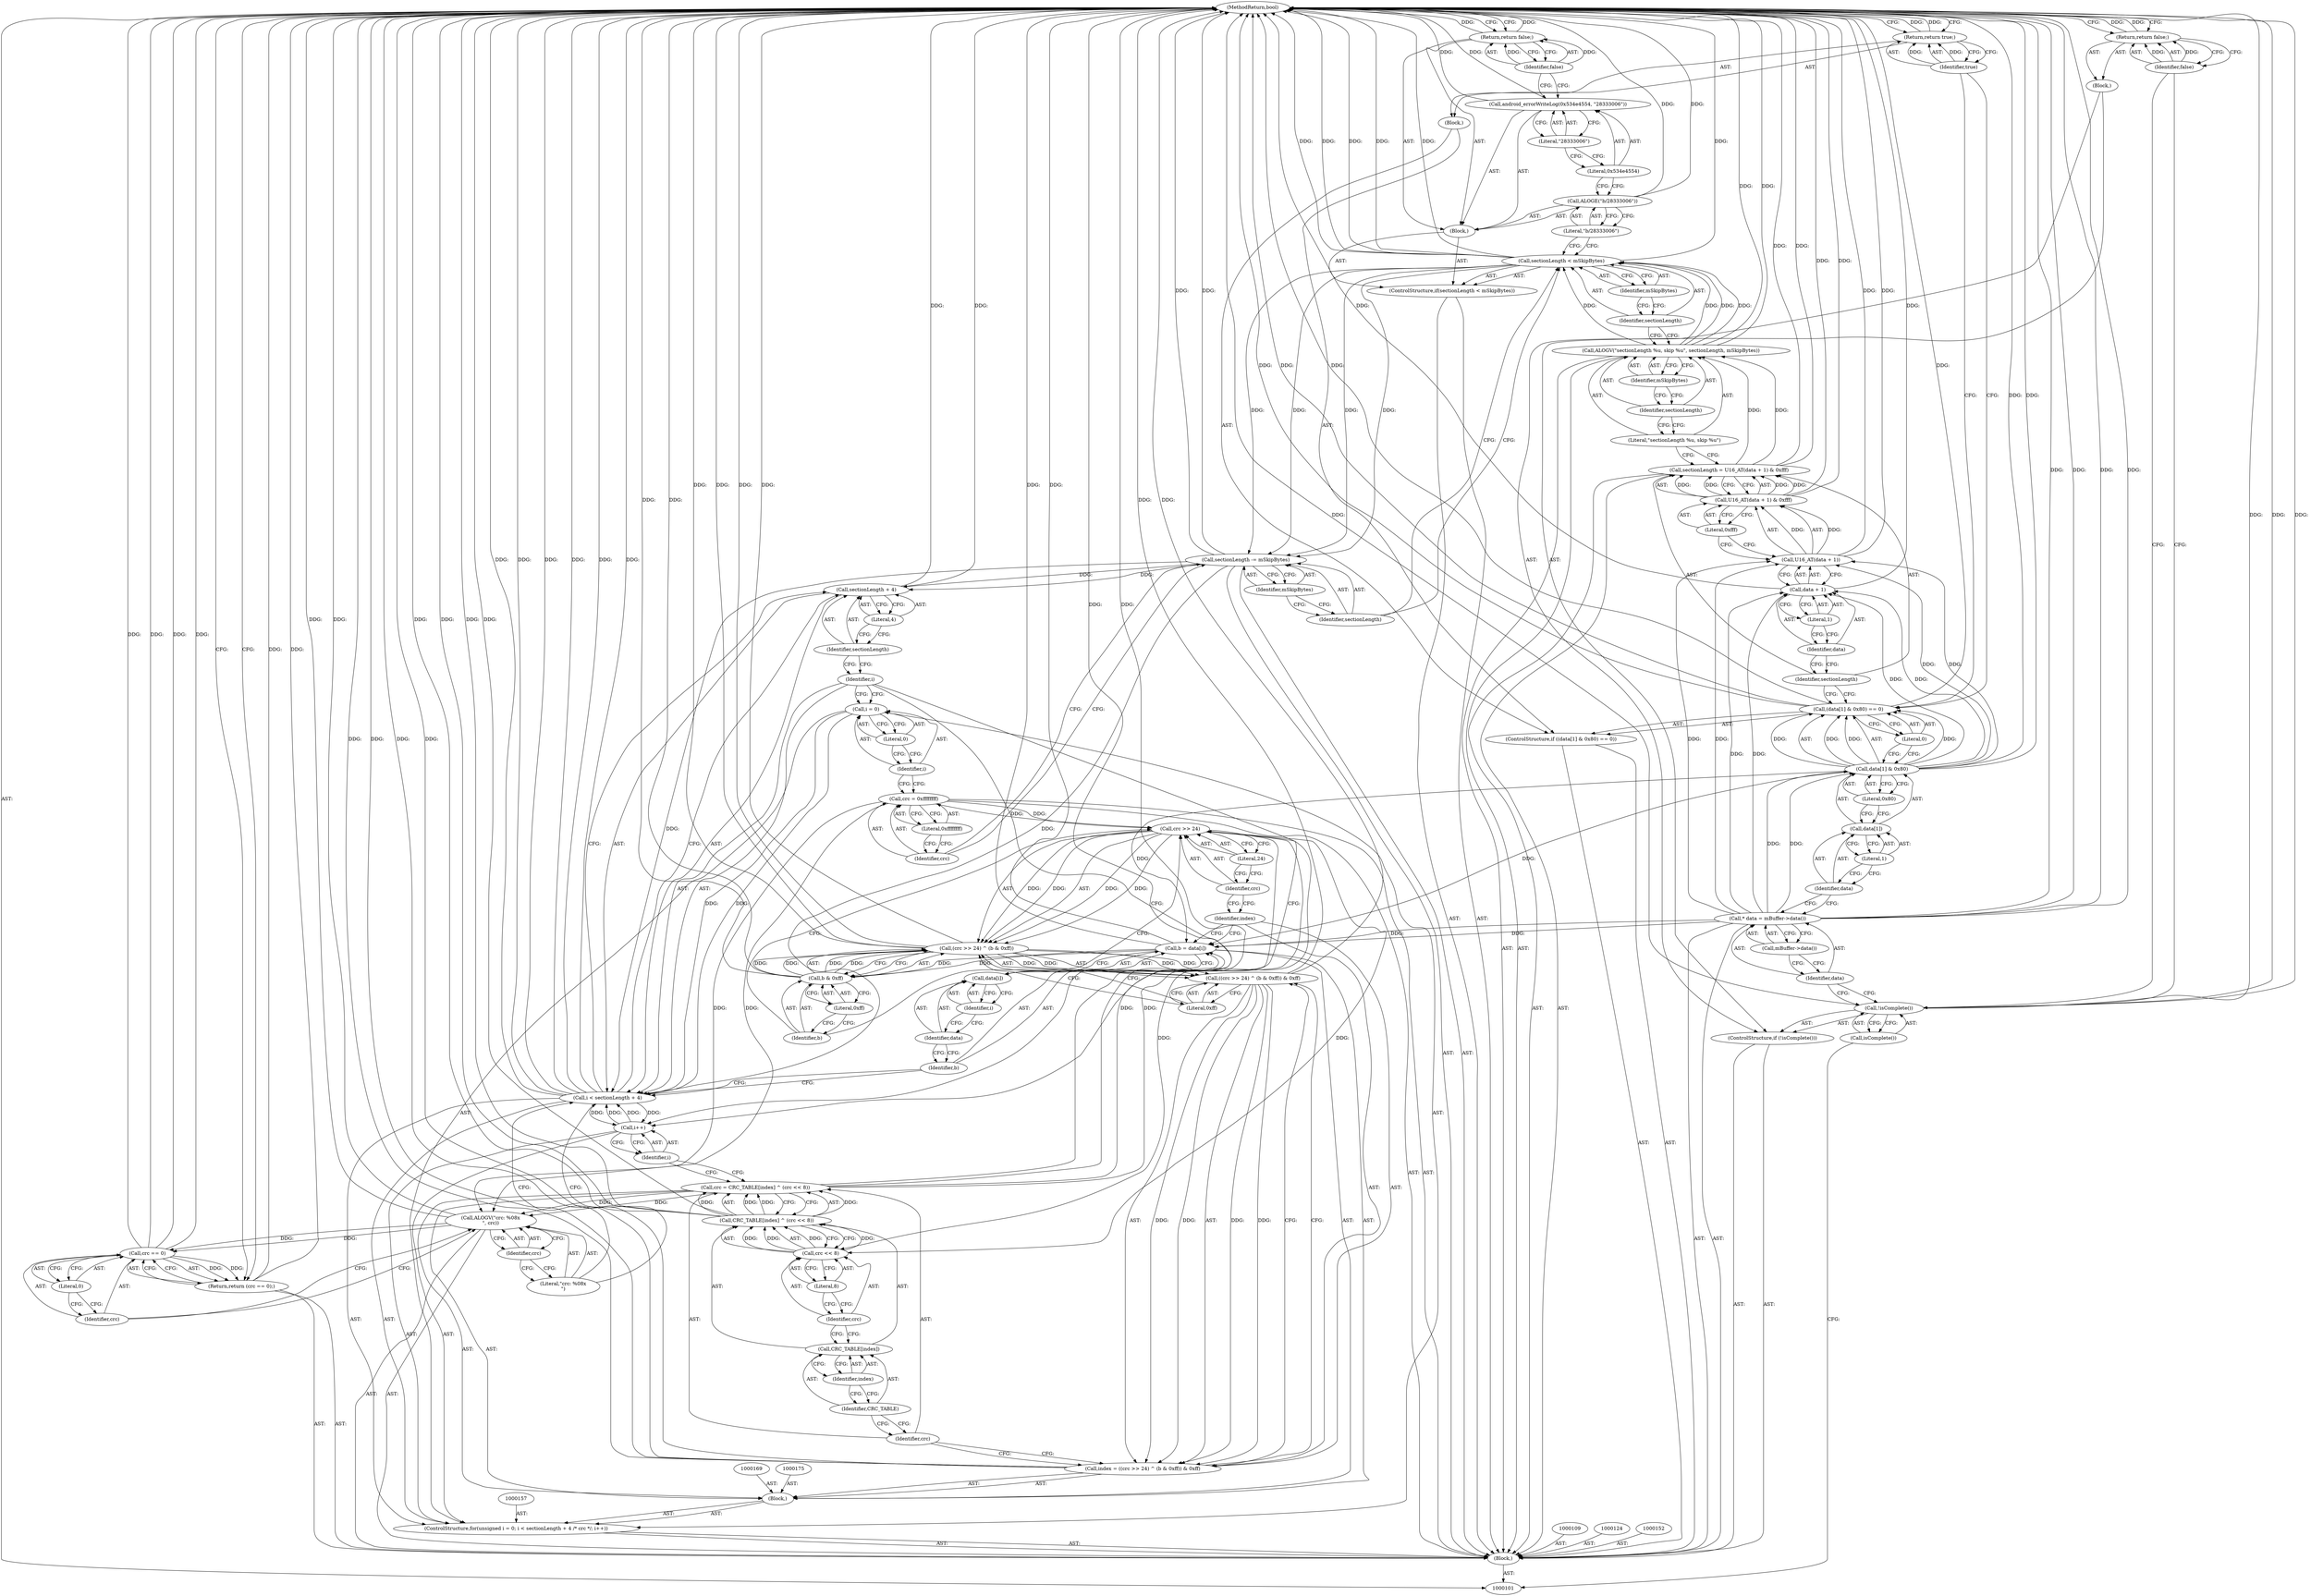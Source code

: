 digraph "0_Android_4f236c532039a61f0cf681d2e3c6e022911bbb5c" {
"1000203" [label="(MethodReturn,bool)"];
"1000102" [label="(Block,)"];
"1000125" [label="(Call,sectionLength = U16_AT(data + 1) & 0xfff)"];
"1000126" [label="(Identifier,sectionLength)"];
"1000127" [label="(Call,U16_AT(data + 1) & 0xfff)"];
"1000128" [label="(Call,U16_AT(data + 1))"];
"1000129" [label="(Call,data + 1)"];
"1000130" [label="(Identifier,data)"];
"1000131" [label="(Literal,1)"];
"1000132" [label="(Literal,0xfff)"];
"1000134" [label="(Literal,\"sectionLength %u, skip %u\")"];
"1000135" [label="(Identifier,sectionLength)"];
"1000133" [label="(Call,ALOGV(\"sectionLength %u, skip %u\", sectionLength, mSkipBytes))"];
"1000136" [label="(Identifier,mSkipBytes)"];
"1000140" [label="(Identifier,mSkipBytes)"];
"1000141" [label="(Block,)"];
"1000137" [label="(ControlStructure,if(sectionLength < mSkipBytes))"];
"1000138" [label="(Call,sectionLength < mSkipBytes)"];
"1000139" [label="(Identifier,sectionLength)"];
"1000143" [label="(Literal,\"b/28333006\")"];
"1000142" [label="(Call,ALOGE(\"b/28333006\"))"];
"1000145" [label="(Literal,0x534e4554)"];
"1000146" [label="(Literal,\"28333006\")"];
"1000144" [label="(Call,android_errorWriteLog(0x534e4554, \"28333006\"))"];
"1000148" [label="(Identifier,false)"];
"1000147" [label="(Return,return false;)"];
"1000103" [label="(ControlStructure,if (!isComplete()))"];
"1000106" [label="(Block,)"];
"1000104" [label="(Call,!isComplete())"];
"1000105" [label="(Call,isComplete())"];
"1000151" [label="(Identifier,mSkipBytes)"];
"1000149" [label="(Call,sectionLength -= mSkipBytes)"];
"1000150" [label="(Identifier,sectionLength)"];
"1000153" [label="(Call,crc = 0xffffffff)"];
"1000154" [label="(Identifier,crc)"];
"1000155" [label="(Literal,0xffffffff)"];
"1000156" [label="(ControlStructure,for(unsigned i = 0; i < sectionLength + 4 /* crc */; i++))"];
"1000158" [label="(Call,i = 0)"];
"1000159" [label="(Identifier,i)"];
"1000160" [label="(Literal,0)"];
"1000161" [label="(Call,i < sectionLength + 4)"];
"1000162" [label="(Identifier,i)"];
"1000163" [label="(Call,sectionLength + 4)"];
"1000164" [label="(Identifier,sectionLength)"];
"1000165" [label="(Literal,4)"];
"1000166" [label="(Call,i++)"];
"1000167" [label="(Identifier,i)"];
"1000172" [label="(Call,data[i])"];
"1000173" [label="(Identifier,data)"];
"1000174" [label="(Identifier,i)"];
"1000170" [label="(Call,b = data[i])"];
"1000171" [label="(Identifier,b)"];
"1000168" [label="(Block,)"];
"1000178" [label="(Call,((crc >> 24) ^ (b & 0xff)) & 0xff)"];
"1000179" [label="(Call,(crc >> 24) ^ (b & 0xff))"];
"1000180" [label="(Call,crc >> 24)"];
"1000181" [label="(Identifier,crc)"];
"1000182" [label="(Literal,24)"];
"1000183" [label="(Call,b & 0xff)"];
"1000184" [label="(Identifier,b)"];
"1000185" [label="(Literal,0xff)"];
"1000186" [label="(Literal,0xff)"];
"1000176" [label="(Call,index = ((crc >> 24) ^ (b & 0xff)) & 0xff)"];
"1000177" [label="(Identifier,index)"];
"1000189" [label="(Call,CRC_TABLE[index] ^ (crc << 8))"];
"1000190" [label="(Call,CRC_TABLE[index])"];
"1000191" [label="(Identifier,CRC_TABLE)"];
"1000192" [label="(Identifier,index)"];
"1000193" [label="(Call,crc << 8)"];
"1000194" [label="(Identifier,crc)"];
"1000195" [label="(Literal,8)"];
"1000187" [label="(Call,crc = CRC_TABLE[index] ^ (crc << 8))"];
"1000188" [label="(Identifier,crc)"];
"1000107" [label="(Return,return false;)"];
"1000108" [label="(Identifier,false)"];
"1000197" [label="(Literal,\"crc: %08x\n\")"];
"1000198" [label="(Identifier,crc)"];
"1000196" [label="(Call,ALOGV(\"crc: %08x\n\", crc))"];
"1000199" [label="(Return,return (crc == 0);)"];
"1000202" [label="(Literal,0)"];
"1000200" [label="(Call,crc == 0)"];
"1000201" [label="(Identifier,crc)"];
"1000111" [label="(Identifier,data)"];
"1000112" [label="(Call,mBuffer->data())"];
"1000110" [label="(Call,* data = mBuffer->data())"];
"1000113" [label="(ControlStructure,if ((data[1] & 0x80) == 0))"];
"1000118" [label="(Literal,1)"];
"1000119" [label="(Literal,0x80)"];
"1000120" [label="(Literal,0)"];
"1000121" [label="(Block,)"];
"1000114" [label="(Call,(data[1] & 0x80) == 0)"];
"1000115" [label="(Call,data[1] & 0x80)"];
"1000116" [label="(Call,data[1])"];
"1000117" [label="(Identifier,data)"];
"1000122" [label="(Return,return true;)"];
"1000123" [label="(Identifier,true)"];
"1000203" -> "1000101"  [label="AST: "];
"1000203" -> "1000107"  [label="CFG: "];
"1000203" -> "1000122"  [label="CFG: "];
"1000203" -> "1000147"  [label="CFG: "];
"1000203" -> "1000199"  [label="CFG: "];
"1000147" -> "1000203"  [label="DDG: "];
"1000122" -> "1000203"  [label="DDG: "];
"1000176" -> "1000203"  [label="DDG: "];
"1000176" -> "1000203"  [label="DDG: "];
"1000149" -> "1000203"  [label="DDG: "];
"1000189" -> "1000203"  [label="DDG: "];
"1000189" -> "1000203"  [label="DDG: "];
"1000200" -> "1000203"  [label="DDG: "];
"1000200" -> "1000203"  [label="DDG: "];
"1000104" -> "1000203"  [label="DDG: "];
"1000104" -> "1000203"  [label="DDG: "];
"1000138" -> "1000203"  [label="DDG: "];
"1000138" -> "1000203"  [label="DDG: "];
"1000138" -> "1000203"  [label="DDG: "];
"1000129" -> "1000203"  [label="DDG: "];
"1000163" -> "1000203"  [label="DDG: "];
"1000170" -> "1000203"  [label="DDG: "];
"1000142" -> "1000203"  [label="DDG: "];
"1000178" -> "1000203"  [label="DDG: "];
"1000114" -> "1000203"  [label="DDG: "];
"1000114" -> "1000203"  [label="DDG: "];
"1000187" -> "1000203"  [label="DDG: "];
"1000183" -> "1000203"  [label="DDG: "];
"1000128" -> "1000203"  [label="DDG: "];
"1000144" -> "1000203"  [label="DDG: "];
"1000179" -> "1000203"  [label="DDG: "];
"1000179" -> "1000203"  [label="DDG: "];
"1000125" -> "1000203"  [label="DDG: "];
"1000133" -> "1000203"  [label="DDG: "];
"1000110" -> "1000203"  [label="DDG: "];
"1000110" -> "1000203"  [label="DDG: "];
"1000127" -> "1000203"  [label="DDG: "];
"1000161" -> "1000203"  [label="DDG: "];
"1000161" -> "1000203"  [label="DDG: "];
"1000161" -> "1000203"  [label="DDG: "];
"1000196" -> "1000203"  [label="DDG: "];
"1000115" -> "1000203"  [label="DDG: "];
"1000199" -> "1000203"  [label="DDG: "];
"1000107" -> "1000203"  [label="DDG: "];
"1000102" -> "1000101"  [label="AST: "];
"1000103" -> "1000102"  [label="AST: "];
"1000109" -> "1000102"  [label="AST: "];
"1000110" -> "1000102"  [label="AST: "];
"1000113" -> "1000102"  [label="AST: "];
"1000124" -> "1000102"  [label="AST: "];
"1000125" -> "1000102"  [label="AST: "];
"1000133" -> "1000102"  [label="AST: "];
"1000137" -> "1000102"  [label="AST: "];
"1000149" -> "1000102"  [label="AST: "];
"1000152" -> "1000102"  [label="AST: "];
"1000153" -> "1000102"  [label="AST: "];
"1000156" -> "1000102"  [label="AST: "];
"1000196" -> "1000102"  [label="AST: "];
"1000199" -> "1000102"  [label="AST: "];
"1000125" -> "1000102"  [label="AST: "];
"1000125" -> "1000127"  [label="CFG: "];
"1000126" -> "1000125"  [label="AST: "];
"1000127" -> "1000125"  [label="AST: "];
"1000134" -> "1000125"  [label="CFG: "];
"1000125" -> "1000203"  [label="DDG: "];
"1000127" -> "1000125"  [label="DDG: "];
"1000127" -> "1000125"  [label="DDG: "];
"1000125" -> "1000133"  [label="DDG: "];
"1000126" -> "1000125"  [label="AST: "];
"1000126" -> "1000114"  [label="CFG: "];
"1000130" -> "1000126"  [label="CFG: "];
"1000127" -> "1000125"  [label="AST: "];
"1000127" -> "1000132"  [label="CFG: "];
"1000128" -> "1000127"  [label="AST: "];
"1000132" -> "1000127"  [label="AST: "];
"1000125" -> "1000127"  [label="CFG: "];
"1000127" -> "1000203"  [label="DDG: "];
"1000127" -> "1000125"  [label="DDG: "];
"1000127" -> "1000125"  [label="DDG: "];
"1000128" -> "1000127"  [label="DDG: "];
"1000128" -> "1000127"  [label="AST: "];
"1000128" -> "1000129"  [label="CFG: "];
"1000129" -> "1000128"  [label="AST: "];
"1000132" -> "1000128"  [label="CFG: "];
"1000128" -> "1000203"  [label="DDG: "];
"1000128" -> "1000127"  [label="DDG: "];
"1000110" -> "1000128"  [label="DDG: "];
"1000115" -> "1000128"  [label="DDG: "];
"1000129" -> "1000128"  [label="AST: "];
"1000129" -> "1000131"  [label="CFG: "];
"1000130" -> "1000129"  [label="AST: "];
"1000131" -> "1000129"  [label="AST: "];
"1000128" -> "1000129"  [label="CFG: "];
"1000129" -> "1000203"  [label="DDG: "];
"1000110" -> "1000129"  [label="DDG: "];
"1000115" -> "1000129"  [label="DDG: "];
"1000130" -> "1000129"  [label="AST: "];
"1000130" -> "1000126"  [label="CFG: "];
"1000131" -> "1000130"  [label="CFG: "];
"1000131" -> "1000129"  [label="AST: "];
"1000131" -> "1000130"  [label="CFG: "];
"1000129" -> "1000131"  [label="CFG: "];
"1000132" -> "1000127"  [label="AST: "];
"1000132" -> "1000128"  [label="CFG: "];
"1000127" -> "1000132"  [label="CFG: "];
"1000134" -> "1000133"  [label="AST: "];
"1000134" -> "1000125"  [label="CFG: "];
"1000135" -> "1000134"  [label="CFG: "];
"1000135" -> "1000133"  [label="AST: "];
"1000135" -> "1000134"  [label="CFG: "];
"1000136" -> "1000135"  [label="CFG: "];
"1000133" -> "1000102"  [label="AST: "];
"1000133" -> "1000136"  [label="CFG: "];
"1000134" -> "1000133"  [label="AST: "];
"1000135" -> "1000133"  [label="AST: "];
"1000136" -> "1000133"  [label="AST: "];
"1000139" -> "1000133"  [label="CFG: "];
"1000133" -> "1000203"  [label="DDG: "];
"1000125" -> "1000133"  [label="DDG: "];
"1000133" -> "1000138"  [label="DDG: "];
"1000133" -> "1000138"  [label="DDG: "];
"1000136" -> "1000133"  [label="AST: "];
"1000136" -> "1000135"  [label="CFG: "];
"1000133" -> "1000136"  [label="CFG: "];
"1000140" -> "1000138"  [label="AST: "];
"1000140" -> "1000139"  [label="CFG: "];
"1000138" -> "1000140"  [label="CFG: "];
"1000141" -> "1000137"  [label="AST: "];
"1000142" -> "1000141"  [label="AST: "];
"1000144" -> "1000141"  [label="AST: "];
"1000147" -> "1000141"  [label="AST: "];
"1000137" -> "1000102"  [label="AST: "];
"1000138" -> "1000137"  [label="AST: "];
"1000141" -> "1000137"  [label="AST: "];
"1000138" -> "1000137"  [label="AST: "];
"1000138" -> "1000140"  [label="CFG: "];
"1000139" -> "1000138"  [label="AST: "];
"1000140" -> "1000138"  [label="AST: "];
"1000143" -> "1000138"  [label="CFG: "];
"1000150" -> "1000138"  [label="CFG: "];
"1000138" -> "1000203"  [label="DDG: "];
"1000138" -> "1000203"  [label="DDG: "];
"1000138" -> "1000203"  [label="DDG: "];
"1000133" -> "1000138"  [label="DDG: "];
"1000133" -> "1000138"  [label="DDG: "];
"1000138" -> "1000149"  [label="DDG: "];
"1000138" -> "1000149"  [label="DDG: "];
"1000139" -> "1000138"  [label="AST: "];
"1000139" -> "1000133"  [label="CFG: "];
"1000140" -> "1000139"  [label="CFG: "];
"1000143" -> "1000142"  [label="AST: "];
"1000143" -> "1000138"  [label="CFG: "];
"1000142" -> "1000143"  [label="CFG: "];
"1000142" -> "1000141"  [label="AST: "];
"1000142" -> "1000143"  [label="CFG: "];
"1000143" -> "1000142"  [label="AST: "];
"1000145" -> "1000142"  [label="CFG: "];
"1000142" -> "1000203"  [label="DDG: "];
"1000145" -> "1000144"  [label="AST: "];
"1000145" -> "1000142"  [label="CFG: "];
"1000146" -> "1000145"  [label="CFG: "];
"1000146" -> "1000144"  [label="AST: "];
"1000146" -> "1000145"  [label="CFG: "];
"1000144" -> "1000146"  [label="CFG: "];
"1000144" -> "1000141"  [label="AST: "];
"1000144" -> "1000146"  [label="CFG: "];
"1000145" -> "1000144"  [label="AST: "];
"1000146" -> "1000144"  [label="AST: "];
"1000148" -> "1000144"  [label="CFG: "];
"1000144" -> "1000203"  [label="DDG: "];
"1000148" -> "1000147"  [label="AST: "];
"1000148" -> "1000144"  [label="CFG: "];
"1000147" -> "1000148"  [label="CFG: "];
"1000148" -> "1000147"  [label="DDG: "];
"1000147" -> "1000141"  [label="AST: "];
"1000147" -> "1000148"  [label="CFG: "];
"1000148" -> "1000147"  [label="AST: "];
"1000203" -> "1000147"  [label="CFG: "];
"1000147" -> "1000203"  [label="DDG: "];
"1000148" -> "1000147"  [label="DDG: "];
"1000103" -> "1000102"  [label="AST: "];
"1000104" -> "1000103"  [label="AST: "];
"1000106" -> "1000103"  [label="AST: "];
"1000106" -> "1000103"  [label="AST: "];
"1000107" -> "1000106"  [label="AST: "];
"1000104" -> "1000103"  [label="AST: "];
"1000104" -> "1000105"  [label="CFG: "];
"1000105" -> "1000104"  [label="AST: "];
"1000108" -> "1000104"  [label="CFG: "];
"1000111" -> "1000104"  [label="CFG: "];
"1000104" -> "1000203"  [label="DDG: "];
"1000104" -> "1000203"  [label="DDG: "];
"1000105" -> "1000104"  [label="AST: "];
"1000105" -> "1000101"  [label="CFG: "];
"1000104" -> "1000105"  [label="CFG: "];
"1000151" -> "1000149"  [label="AST: "];
"1000151" -> "1000150"  [label="CFG: "];
"1000149" -> "1000151"  [label="CFG: "];
"1000149" -> "1000102"  [label="AST: "];
"1000149" -> "1000151"  [label="CFG: "];
"1000150" -> "1000149"  [label="AST: "];
"1000151" -> "1000149"  [label="AST: "];
"1000154" -> "1000149"  [label="CFG: "];
"1000149" -> "1000203"  [label="DDG: "];
"1000138" -> "1000149"  [label="DDG: "];
"1000138" -> "1000149"  [label="DDG: "];
"1000149" -> "1000161"  [label="DDG: "];
"1000149" -> "1000163"  [label="DDG: "];
"1000150" -> "1000149"  [label="AST: "];
"1000150" -> "1000138"  [label="CFG: "];
"1000151" -> "1000150"  [label="CFG: "];
"1000153" -> "1000102"  [label="AST: "];
"1000153" -> "1000155"  [label="CFG: "];
"1000154" -> "1000153"  [label="AST: "];
"1000155" -> "1000153"  [label="AST: "];
"1000159" -> "1000153"  [label="CFG: "];
"1000153" -> "1000180"  [label="DDG: "];
"1000153" -> "1000196"  [label="DDG: "];
"1000154" -> "1000153"  [label="AST: "];
"1000154" -> "1000149"  [label="CFG: "];
"1000155" -> "1000154"  [label="CFG: "];
"1000155" -> "1000153"  [label="AST: "];
"1000155" -> "1000154"  [label="CFG: "];
"1000153" -> "1000155"  [label="CFG: "];
"1000156" -> "1000102"  [label="AST: "];
"1000157" -> "1000156"  [label="AST: "];
"1000158" -> "1000156"  [label="AST: "];
"1000161" -> "1000156"  [label="AST: "];
"1000166" -> "1000156"  [label="AST: "];
"1000168" -> "1000156"  [label="AST: "];
"1000158" -> "1000156"  [label="AST: "];
"1000158" -> "1000160"  [label="CFG: "];
"1000159" -> "1000158"  [label="AST: "];
"1000160" -> "1000158"  [label="AST: "];
"1000162" -> "1000158"  [label="CFG: "];
"1000158" -> "1000161"  [label="DDG: "];
"1000159" -> "1000158"  [label="AST: "];
"1000159" -> "1000153"  [label="CFG: "];
"1000160" -> "1000159"  [label="CFG: "];
"1000160" -> "1000158"  [label="AST: "];
"1000160" -> "1000159"  [label="CFG: "];
"1000158" -> "1000160"  [label="CFG: "];
"1000161" -> "1000156"  [label="AST: "];
"1000161" -> "1000163"  [label="CFG: "];
"1000162" -> "1000161"  [label="AST: "];
"1000163" -> "1000161"  [label="AST: "];
"1000171" -> "1000161"  [label="CFG: "];
"1000197" -> "1000161"  [label="CFG: "];
"1000161" -> "1000203"  [label="DDG: "];
"1000161" -> "1000203"  [label="DDG: "];
"1000161" -> "1000203"  [label="DDG: "];
"1000158" -> "1000161"  [label="DDG: "];
"1000166" -> "1000161"  [label="DDG: "];
"1000149" -> "1000161"  [label="DDG: "];
"1000161" -> "1000166"  [label="DDG: "];
"1000162" -> "1000161"  [label="AST: "];
"1000162" -> "1000158"  [label="CFG: "];
"1000162" -> "1000166"  [label="CFG: "];
"1000164" -> "1000162"  [label="CFG: "];
"1000163" -> "1000161"  [label="AST: "];
"1000163" -> "1000165"  [label="CFG: "];
"1000164" -> "1000163"  [label="AST: "];
"1000165" -> "1000163"  [label="AST: "];
"1000161" -> "1000163"  [label="CFG: "];
"1000163" -> "1000203"  [label="DDG: "];
"1000149" -> "1000163"  [label="DDG: "];
"1000164" -> "1000163"  [label="AST: "];
"1000164" -> "1000162"  [label="CFG: "];
"1000165" -> "1000164"  [label="CFG: "];
"1000165" -> "1000163"  [label="AST: "];
"1000165" -> "1000164"  [label="CFG: "];
"1000163" -> "1000165"  [label="CFG: "];
"1000166" -> "1000156"  [label="AST: "];
"1000166" -> "1000167"  [label="CFG: "];
"1000167" -> "1000166"  [label="AST: "];
"1000162" -> "1000166"  [label="CFG: "];
"1000166" -> "1000161"  [label="DDG: "];
"1000161" -> "1000166"  [label="DDG: "];
"1000167" -> "1000166"  [label="AST: "];
"1000167" -> "1000187"  [label="CFG: "];
"1000166" -> "1000167"  [label="CFG: "];
"1000172" -> "1000170"  [label="AST: "];
"1000172" -> "1000174"  [label="CFG: "];
"1000173" -> "1000172"  [label="AST: "];
"1000174" -> "1000172"  [label="AST: "];
"1000170" -> "1000172"  [label="CFG: "];
"1000173" -> "1000172"  [label="AST: "];
"1000173" -> "1000171"  [label="CFG: "];
"1000174" -> "1000173"  [label="CFG: "];
"1000174" -> "1000172"  [label="AST: "];
"1000174" -> "1000173"  [label="CFG: "];
"1000172" -> "1000174"  [label="CFG: "];
"1000170" -> "1000168"  [label="AST: "];
"1000170" -> "1000172"  [label="CFG: "];
"1000171" -> "1000170"  [label="AST: "];
"1000172" -> "1000170"  [label="AST: "];
"1000177" -> "1000170"  [label="CFG: "];
"1000170" -> "1000203"  [label="DDG: "];
"1000110" -> "1000170"  [label="DDG: "];
"1000115" -> "1000170"  [label="DDG: "];
"1000170" -> "1000183"  [label="DDG: "];
"1000171" -> "1000170"  [label="AST: "];
"1000171" -> "1000161"  [label="CFG: "];
"1000173" -> "1000171"  [label="CFG: "];
"1000168" -> "1000156"  [label="AST: "];
"1000169" -> "1000168"  [label="AST: "];
"1000170" -> "1000168"  [label="AST: "];
"1000175" -> "1000168"  [label="AST: "];
"1000176" -> "1000168"  [label="AST: "];
"1000187" -> "1000168"  [label="AST: "];
"1000178" -> "1000176"  [label="AST: "];
"1000178" -> "1000186"  [label="CFG: "];
"1000179" -> "1000178"  [label="AST: "];
"1000186" -> "1000178"  [label="AST: "];
"1000176" -> "1000178"  [label="CFG: "];
"1000178" -> "1000203"  [label="DDG: "];
"1000178" -> "1000176"  [label="DDG: "];
"1000178" -> "1000176"  [label="DDG: "];
"1000179" -> "1000178"  [label="DDG: "];
"1000179" -> "1000178"  [label="DDG: "];
"1000179" -> "1000178"  [label="AST: "];
"1000179" -> "1000183"  [label="CFG: "];
"1000180" -> "1000179"  [label="AST: "];
"1000183" -> "1000179"  [label="AST: "];
"1000186" -> "1000179"  [label="CFG: "];
"1000179" -> "1000203"  [label="DDG: "];
"1000179" -> "1000203"  [label="DDG: "];
"1000179" -> "1000178"  [label="DDG: "];
"1000179" -> "1000178"  [label="DDG: "];
"1000180" -> "1000179"  [label="DDG: "];
"1000180" -> "1000179"  [label="DDG: "];
"1000183" -> "1000179"  [label="DDG: "];
"1000183" -> "1000179"  [label="DDG: "];
"1000180" -> "1000179"  [label="AST: "];
"1000180" -> "1000182"  [label="CFG: "];
"1000181" -> "1000180"  [label="AST: "];
"1000182" -> "1000180"  [label="AST: "];
"1000184" -> "1000180"  [label="CFG: "];
"1000180" -> "1000179"  [label="DDG: "];
"1000180" -> "1000179"  [label="DDG: "];
"1000187" -> "1000180"  [label="DDG: "];
"1000153" -> "1000180"  [label="DDG: "];
"1000180" -> "1000193"  [label="DDG: "];
"1000181" -> "1000180"  [label="AST: "];
"1000181" -> "1000177"  [label="CFG: "];
"1000182" -> "1000181"  [label="CFG: "];
"1000182" -> "1000180"  [label="AST: "];
"1000182" -> "1000181"  [label="CFG: "];
"1000180" -> "1000182"  [label="CFG: "];
"1000183" -> "1000179"  [label="AST: "];
"1000183" -> "1000185"  [label="CFG: "];
"1000184" -> "1000183"  [label="AST: "];
"1000185" -> "1000183"  [label="AST: "];
"1000179" -> "1000183"  [label="CFG: "];
"1000183" -> "1000203"  [label="DDG: "];
"1000183" -> "1000179"  [label="DDG: "];
"1000183" -> "1000179"  [label="DDG: "];
"1000170" -> "1000183"  [label="DDG: "];
"1000184" -> "1000183"  [label="AST: "];
"1000184" -> "1000180"  [label="CFG: "];
"1000185" -> "1000184"  [label="CFG: "];
"1000185" -> "1000183"  [label="AST: "];
"1000185" -> "1000184"  [label="CFG: "];
"1000183" -> "1000185"  [label="CFG: "];
"1000186" -> "1000178"  [label="AST: "];
"1000186" -> "1000179"  [label="CFG: "];
"1000178" -> "1000186"  [label="CFG: "];
"1000176" -> "1000168"  [label="AST: "];
"1000176" -> "1000178"  [label="CFG: "];
"1000177" -> "1000176"  [label="AST: "];
"1000178" -> "1000176"  [label="AST: "];
"1000188" -> "1000176"  [label="CFG: "];
"1000176" -> "1000203"  [label="DDG: "];
"1000176" -> "1000203"  [label="DDG: "];
"1000178" -> "1000176"  [label="DDG: "];
"1000178" -> "1000176"  [label="DDG: "];
"1000177" -> "1000176"  [label="AST: "];
"1000177" -> "1000170"  [label="CFG: "];
"1000181" -> "1000177"  [label="CFG: "];
"1000189" -> "1000187"  [label="AST: "];
"1000189" -> "1000193"  [label="CFG: "];
"1000190" -> "1000189"  [label="AST: "];
"1000193" -> "1000189"  [label="AST: "];
"1000187" -> "1000189"  [label="CFG: "];
"1000189" -> "1000203"  [label="DDG: "];
"1000189" -> "1000203"  [label="DDG: "];
"1000189" -> "1000187"  [label="DDG: "];
"1000189" -> "1000187"  [label="DDG: "];
"1000193" -> "1000189"  [label="DDG: "];
"1000193" -> "1000189"  [label="DDG: "];
"1000190" -> "1000189"  [label="AST: "];
"1000190" -> "1000192"  [label="CFG: "];
"1000191" -> "1000190"  [label="AST: "];
"1000192" -> "1000190"  [label="AST: "];
"1000194" -> "1000190"  [label="CFG: "];
"1000191" -> "1000190"  [label="AST: "];
"1000191" -> "1000188"  [label="CFG: "];
"1000192" -> "1000191"  [label="CFG: "];
"1000192" -> "1000190"  [label="AST: "];
"1000192" -> "1000191"  [label="CFG: "];
"1000190" -> "1000192"  [label="CFG: "];
"1000193" -> "1000189"  [label="AST: "];
"1000193" -> "1000195"  [label="CFG: "];
"1000194" -> "1000193"  [label="AST: "];
"1000195" -> "1000193"  [label="AST: "];
"1000189" -> "1000193"  [label="CFG: "];
"1000193" -> "1000189"  [label="DDG: "];
"1000193" -> "1000189"  [label="DDG: "];
"1000180" -> "1000193"  [label="DDG: "];
"1000194" -> "1000193"  [label="AST: "];
"1000194" -> "1000190"  [label="CFG: "];
"1000195" -> "1000194"  [label="CFG: "];
"1000195" -> "1000193"  [label="AST: "];
"1000195" -> "1000194"  [label="CFG: "];
"1000193" -> "1000195"  [label="CFG: "];
"1000187" -> "1000168"  [label="AST: "];
"1000187" -> "1000189"  [label="CFG: "];
"1000188" -> "1000187"  [label="AST: "];
"1000189" -> "1000187"  [label="AST: "];
"1000167" -> "1000187"  [label="CFG: "];
"1000187" -> "1000203"  [label="DDG: "];
"1000187" -> "1000180"  [label="DDG: "];
"1000189" -> "1000187"  [label="DDG: "];
"1000189" -> "1000187"  [label="DDG: "];
"1000187" -> "1000196"  [label="DDG: "];
"1000188" -> "1000187"  [label="AST: "];
"1000188" -> "1000176"  [label="CFG: "];
"1000191" -> "1000188"  [label="CFG: "];
"1000107" -> "1000106"  [label="AST: "];
"1000107" -> "1000108"  [label="CFG: "];
"1000108" -> "1000107"  [label="AST: "];
"1000203" -> "1000107"  [label="CFG: "];
"1000107" -> "1000203"  [label="DDG: "];
"1000108" -> "1000107"  [label="DDG: "];
"1000108" -> "1000107"  [label="AST: "];
"1000108" -> "1000104"  [label="CFG: "];
"1000107" -> "1000108"  [label="CFG: "];
"1000108" -> "1000107"  [label="DDG: "];
"1000197" -> "1000196"  [label="AST: "];
"1000197" -> "1000161"  [label="CFG: "];
"1000198" -> "1000197"  [label="CFG: "];
"1000198" -> "1000196"  [label="AST: "];
"1000198" -> "1000197"  [label="CFG: "];
"1000196" -> "1000198"  [label="CFG: "];
"1000196" -> "1000102"  [label="AST: "];
"1000196" -> "1000198"  [label="CFG: "];
"1000197" -> "1000196"  [label="AST: "];
"1000198" -> "1000196"  [label="AST: "];
"1000201" -> "1000196"  [label="CFG: "];
"1000196" -> "1000203"  [label="DDG: "];
"1000187" -> "1000196"  [label="DDG: "];
"1000153" -> "1000196"  [label="DDG: "];
"1000196" -> "1000200"  [label="DDG: "];
"1000199" -> "1000102"  [label="AST: "];
"1000199" -> "1000200"  [label="CFG: "];
"1000200" -> "1000199"  [label="AST: "];
"1000203" -> "1000199"  [label="CFG: "];
"1000199" -> "1000203"  [label="DDG: "];
"1000200" -> "1000199"  [label="DDG: "];
"1000202" -> "1000200"  [label="AST: "];
"1000202" -> "1000201"  [label="CFG: "];
"1000200" -> "1000202"  [label="CFG: "];
"1000200" -> "1000199"  [label="AST: "];
"1000200" -> "1000202"  [label="CFG: "];
"1000201" -> "1000200"  [label="AST: "];
"1000202" -> "1000200"  [label="AST: "];
"1000199" -> "1000200"  [label="CFG: "];
"1000200" -> "1000203"  [label="DDG: "];
"1000200" -> "1000203"  [label="DDG: "];
"1000200" -> "1000199"  [label="DDG: "];
"1000196" -> "1000200"  [label="DDG: "];
"1000201" -> "1000200"  [label="AST: "];
"1000201" -> "1000196"  [label="CFG: "];
"1000202" -> "1000201"  [label="CFG: "];
"1000111" -> "1000110"  [label="AST: "];
"1000111" -> "1000104"  [label="CFG: "];
"1000112" -> "1000111"  [label="CFG: "];
"1000112" -> "1000110"  [label="AST: "];
"1000112" -> "1000111"  [label="CFG: "];
"1000110" -> "1000112"  [label="CFG: "];
"1000110" -> "1000102"  [label="AST: "];
"1000110" -> "1000112"  [label="CFG: "];
"1000111" -> "1000110"  [label="AST: "];
"1000112" -> "1000110"  [label="AST: "];
"1000117" -> "1000110"  [label="CFG: "];
"1000110" -> "1000203"  [label="DDG: "];
"1000110" -> "1000203"  [label="DDG: "];
"1000110" -> "1000115"  [label="DDG: "];
"1000110" -> "1000128"  [label="DDG: "];
"1000110" -> "1000129"  [label="DDG: "];
"1000110" -> "1000170"  [label="DDG: "];
"1000113" -> "1000102"  [label="AST: "];
"1000114" -> "1000113"  [label="AST: "];
"1000121" -> "1000113"  [label="AST: "];
"1000118" -> "1000116"  [label="AST: "];
"1000118" -> "1000117"  [label="CFG: "];
"1000116" -> "1000118"  [label="CFG: "];
"1000119" -> "1000115"  [label="AST: "];
"1000119" -> "1000116"  [label="CFG: "];
"1000115" -> "1000119"  [label="CFG: "];
"1000120" -> "1000114"  [label="AST: "];
"1000120" -> "1000115"  [label="CFG: "];
"1000114" -> "1000120"  [label="CFG: "];
"1000121" -> "1000113"  [label="AST: "];
"1000122" -> "1000121"  [label="AST: "];
"1000114" -> "1000113"  [label="AST: "];
"1000114" -> "1000120"  [label="CFG: "];
"1000115" -> "1000114"  [label="AST: "];
"1000120" -> "1000114"  [label="AST: "];
"1000123" -> "1000114"  [label="CFG: "];
"1000126" -> "1000114"  [label="CFG: "];
"1000114" -> "1000203"  [label="DDG: "];
"1000114" -> "1000203"  [label="DDG: "];
"1000115" -> "1000114"  [label="DDG: "];
"1000115" -> "1000114"  [label="DDG: "];
"1000115" -> "1000114"  [label="AST: "];
"1000115" -> "1000119"  [label="CFG: "];
"1000116" -> "1000115"  [label="AST: "];
"1000119" -> "1000115"  [label="AST: "];
"1000120" -> "1000115"  [label="CFG: "];
"1000115" -> "1000203"  [label="DDG: "];
"1000115" -> "1000114"  [label="DDG: "];
"1000115" -> "1000114"  [label="DDG: "];
"1000110" -> "1000115"  [label="DDG: "];
"1000115" -> "1000128"  [label="DDG: "];
"1000115" -> "1000129"  [label="DDG: "];
"1000115" -> "1000170"  [label="DDG: "];
"1000116" -> "1000115"  [label="AST: "];
"1000116" -> "1000118"  [label="CFG: "];
"1000117" -> "1000116"  [label="AST: "];
"1000118" -> "1000116"  [label="AST: "];
"1000119" -> "1000116"  [label="CFG: "];
"1000117" -> "1000116"  [label="AST: "];
"1000117" -> "1000110"  [label="CFG: "];
"1000118" -> "1000117"  [label="CFG: "];
"1000122" -> "1000121"  [label="AST: "];
"1000122" -> "1000123"  [label="CFG: "];
"1000123" -> "1000122"  [label="AST: "];
"1000203" -> "1000122"  [label="CFG: "];
"1000122" -> "1000203"  [label="DDG: "];
"1000123" -> "1000122"  [label="DDG: "];
"1000123" -> "1000122"  [label="AST: "];
"1000123" -> "1000114"  [label="CFG: "];
"1000122" -> "1000123"  [label="CFG: "];
"1000123" -> "1000122"  [label="DDG: "];
}
